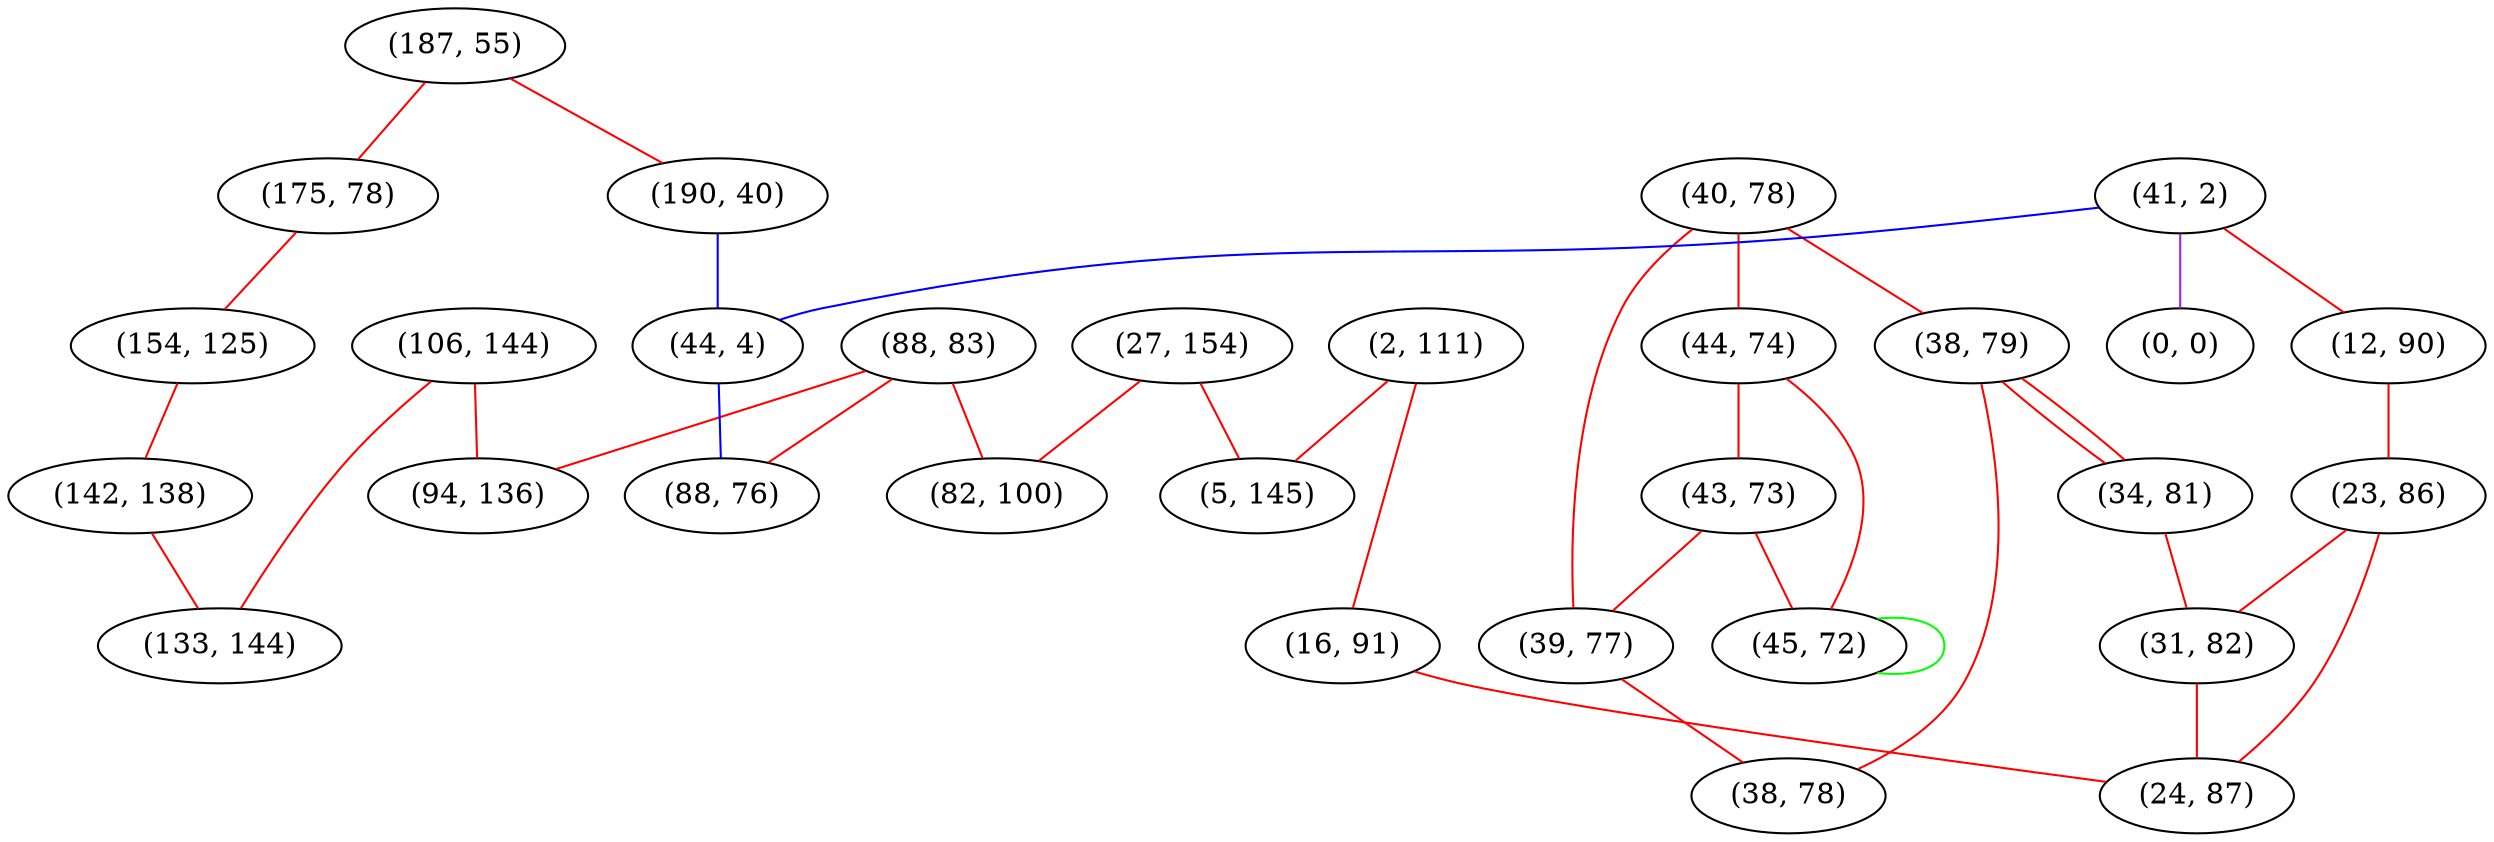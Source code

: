 graph "" {
"(187, 55)";
"(27, 154)";
"(40, 78)";
"(41, 2)";
"(0, 0)";
"(2, 111)";
"(44, 74)";
"(38, 79)";
"(12, 90)";
"(43, 73)";
"(16, 91)";
"(106, 144)";
"(175, 78)";
"(154, 125)";
"(34, 81)";
"(88, 83)";
"(142, 138)";
"(45, 72)";
"(5, 145)";
"(23, 86)";
"(39, 77)";
"(94, 136)";
"(190, 40)";
"(31, 82)";
"(133, 144)";
"(82, 100)";
"(44, 4)";
"(24, 87)";
"(88, 76)";
"(38, 78)";
"(187, 55)" -- "(175, 78)"  [color=red, key=0, weight=1];
"(187, 55)" -- "(190, 40)"  [color=red, key=0, weight=1];
"(27, 154)" -- "(5, 145)"  [color=red, key=0, weight=1];
"(27, 154)" -- "(82, 100)"  [color=red, key=0, weight=1];
"(40, 78)" -- "(44, 74)"  [color=red, key=0, weight=1];
"(40, 78)" -- "(39, 77)"  [color=red, key=0, weight=1];
"(40, 78)" -- "(38, 79)"  [color=red, key=0, weight=1];
"(41, 2)" -- "(44, 4)"  [color=blue, key=0, weight=3];
"(41, 2)" -- "(12, 90)"  [color=red, key=0, weight=1];
"(41, 2)" -- "(0, 0)"  [color=purple, key=0, weight=4];
"(2, 111)" -- "(5, 145)"  [color=red, key=0, weight=1];
"(2, 111)" -- "(16, 91)"  [color=red, key=0, weight=1];
"(44, 74)" -- "(43, 73)"  [color=red, key=0, weight=1];
"(44, 74)" -- "(45, 72)"  [color=red, key=0, weight=1];
"(38, 79)" -- "(34, 81)"  [color=red, key=0, weight=1];
"(38, 79)" -- "(34, 81)"  [color=red, key=1, weight=1];
"(38, 79)" -- "(38, 78)"  [color=red, key=0, weight=1];
"(12, 90)" -- "(23, 86)"  [color=red, key=0, weight=1];
"(43, 73)" -- "(39, 77)"  [color=red, key=0, weight=1];
"(43, 73)" -- "(45, 72)"  [color=red, key=0, weight=1];
"(16, 91)" -- "(24, 87)"  [color=red, key=0, weight=1];
"(106, 144)" -- "(94, 136)"  [color=red, key=0, weight=1];
"(106, 144)" -- "(133, 144)"  [color=red, key=0, weight=1];
"(175, 78)" -- "(154, 125)"  [color=red, key=0, weight=1];
"(154, 125)" -- "(142, 138)"  [color=red, key=0, weight=1];
"(34, 81)" -- "(31, 82)"  [color=red, key=0, weight=1];
"(88, 83)" -- "(88, 76)"  [color=red, key=0, weight=1];
"(88, 83)" -- "(82, 100)"  [color=red, key=0, weight=1];
"(88, 83)" -- "(94, 136)"  [color=red, key=0, weight=1];
"(142, 138)" -- "(133, 144)"  [color=red, key=0, weight=1];
"(45, 72)" -- "(45, 72)"  [color=green, key=0, weight=2];
"(23, 86)" -- "(31, 82)"  [color=red, key=0, weight=1];
"(23, 86)" -- "(24, 87)"  [color=red, key=0, weight=1];
"(39, 77)" -- "(38, 78)"  [color=red, key=0, weight=1];
"(190, 40)" -- "(44, 4)"  [color=blue, key=0, weight=3];
"(31, 82)" -- "(24, 87)"  [color=red, key=0, weight=1];
"(44, 4)" -- "(88, 76)"  [color=blue, key=0, weight=3];
}
